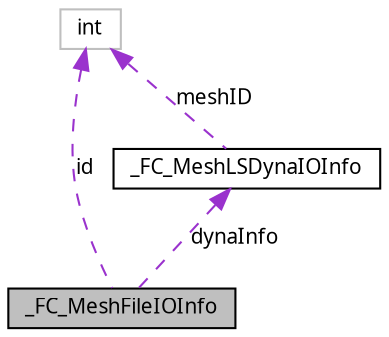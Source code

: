 digraph G
{
  edge [fontname="FreeSans.ttf",fontsize=10,labelfontname="FreeSans.ttf",labelfontsize=10];
  node [fontname="FreeSans.ttf",fontsize=10,shape=record];
  Node1 [label="_FC_MeshFileIOInfo",height=0.2,width=0.4,color="black", fillcolor="grey75", style="filled" fontcolor="black"];
  Node2 -> Node1 [dir=back,color="darkorchid3",fontsize=10,style="dashed",label="dynaInfo",fontname="FreeSans.ttf"];
  Node2 [label="_FC_MeshLSDynaIOInfo",height=0.2,width=0.4,color="black", fillcolor="white", style="filled",URL="$struct__FC__MeshLSDynaIOInfo.html"];
  Node3 -> Node2 [dir=back,color="darkorchid3",fontsize=10,style="dashed",label="meshID",fontname="FreeSans.ttf"];
  Node3 [label="int",height=0.2,width=0.4,color="grey75", fillcolor="white", style="filled"];
  Node3 -> Node1 [dir=back,color="darkorchid3",fontsize=10,style="dashed",label="id",fontname="FreeSans.ttf"];
}
